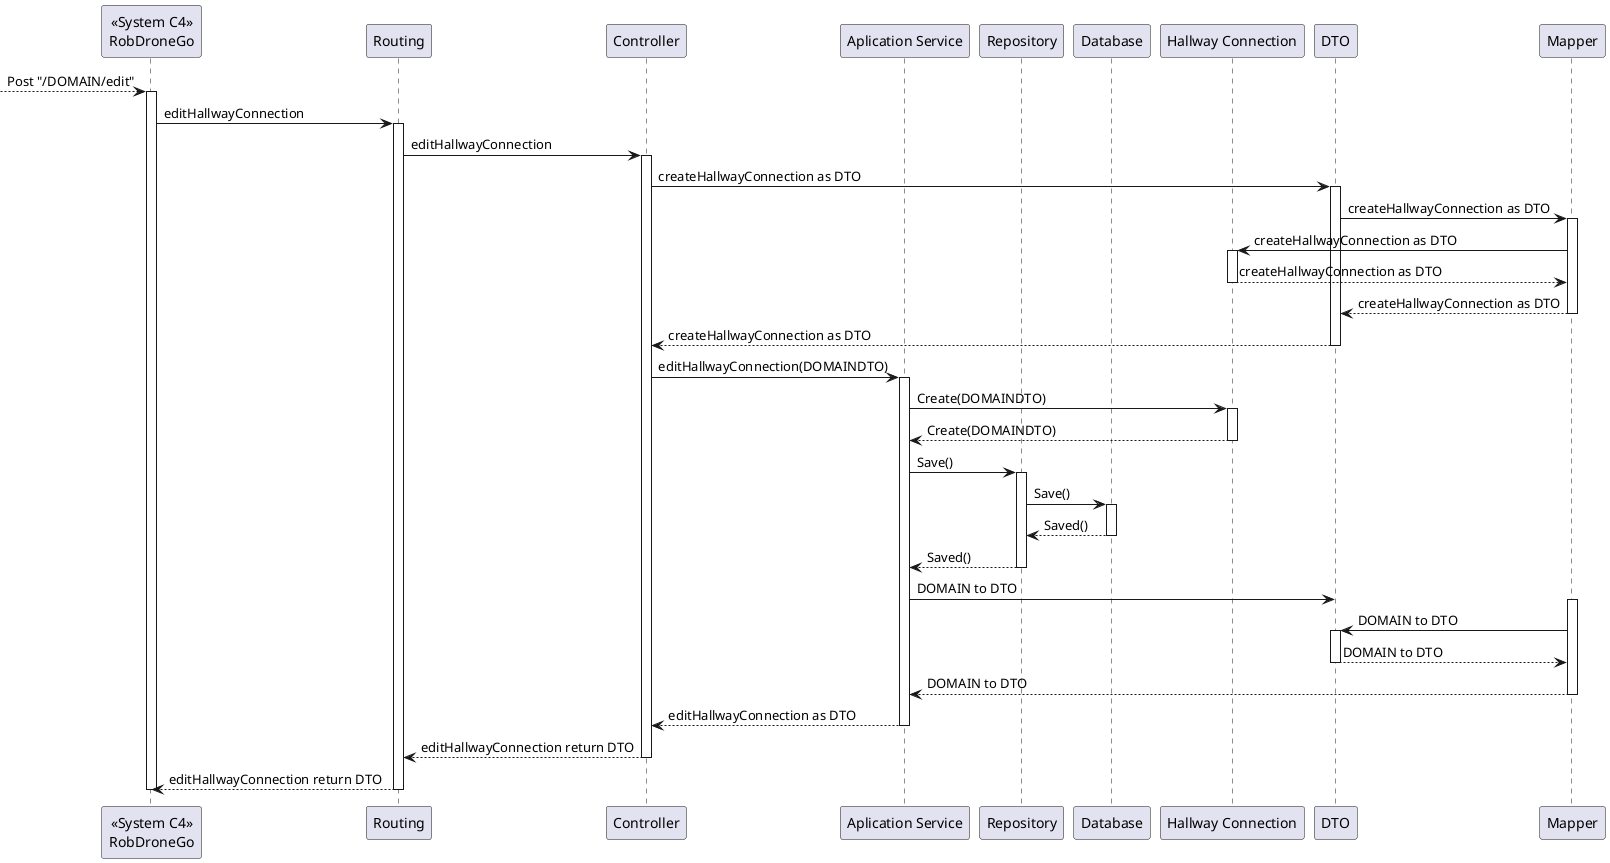 @startuml


participant "<<System C4>>\nRobDroneGo" as RDG
participant "Routing" as ROUT
participant "Controller" as CTR
participant "Aplication Service" as AppServ
participant "Repository" as REPO 
participant "Database" as DB
participant "Hallway Connection" as DOMAIN
participant "DTO" as DTO
participant "Mapper" as Mapper

--> RDG : Post "/DOMAIN/edit"
activate RDG
RDG -> ROUT : editHallwayConnection
activate ROUT
ROUT -> CTR : editHallwayConnection
activate CTR
CTR -> DTO : createHallwayConnection as DTO
activate DTO
DTO -> Mapper : createHallwayConnection as DTO
activate Mapper
Mapper -> DOMAIN : createHallwayConnection as DTO
activate DOMAIN
DOMAIN --> Mapper : createHallwayConnection as DTO
deactivate DOMAIN
Mapper --> DTO : createHallwayConnection as DTO
deactivate Mapper
DTO --> CTR : createHallwayConnection as DTO
deactivate DTO
CTR -> AppServ : editHallwayConnection(DOMAINDTO)
activate AppServ
AppServ -> DOMAIN : Create(DOMAINDTO)
activate DOMAIN
DOMAIN --> AppServ : Create(DOMAINDTO)
deactivate DOMAIN
AppServ -> REPO :Save()
activate REPO
REPO -> DB : Save()
activate DB
DB --> REPO : Saved()
deactivate DB
REPO --> AppServ : Saved()
deactivate REPO
AppServ -> DTO : DOMAIN to DTO
activate Mapper
Mapper -> DTO : DOMAIN to DTO
activate DTO
DTO --> Mapper : DOMAIN to DTO
deactivate DTO
Mapper --> AppServ : DOMAIN to DTO
deactivate Mapper
AppServ --> CTR : editHallwayConnection as DTO
deactivate AppServ
CTR --> ROUT : editHallwayConnection return DTO
deactivate CTR
ROUT --> RDG : editHallwayConnection return DTO
deactivate ROUT
deactivate RDG


@enduml
